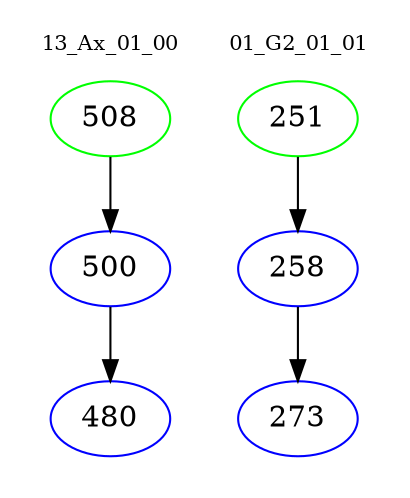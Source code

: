 digraph{
subgraph cluster_0 {
color = white
label = "13_Ax_01_00";
fontsize=10;
T0_508 [label="508", color="green"]
T0_508 -> T0_500 [color="black"]
T0_500 [label="500", color="blue"]
T0_500 -> T0_480 [color="black"]
T0_480 [label="480", color="blue"]
}
subgraph cluster_1 {
color = white
label = "01_G2_01_01";
fontsize=10;
T1_251 [label="251", color="green"]
T1_251 -> T1_258 [color="black"]
T1_258 [label="258", color="blue"]
T1_258 -> T1_273 [color="black"]
T1_273 [label="273", color="blue"]
}
}
